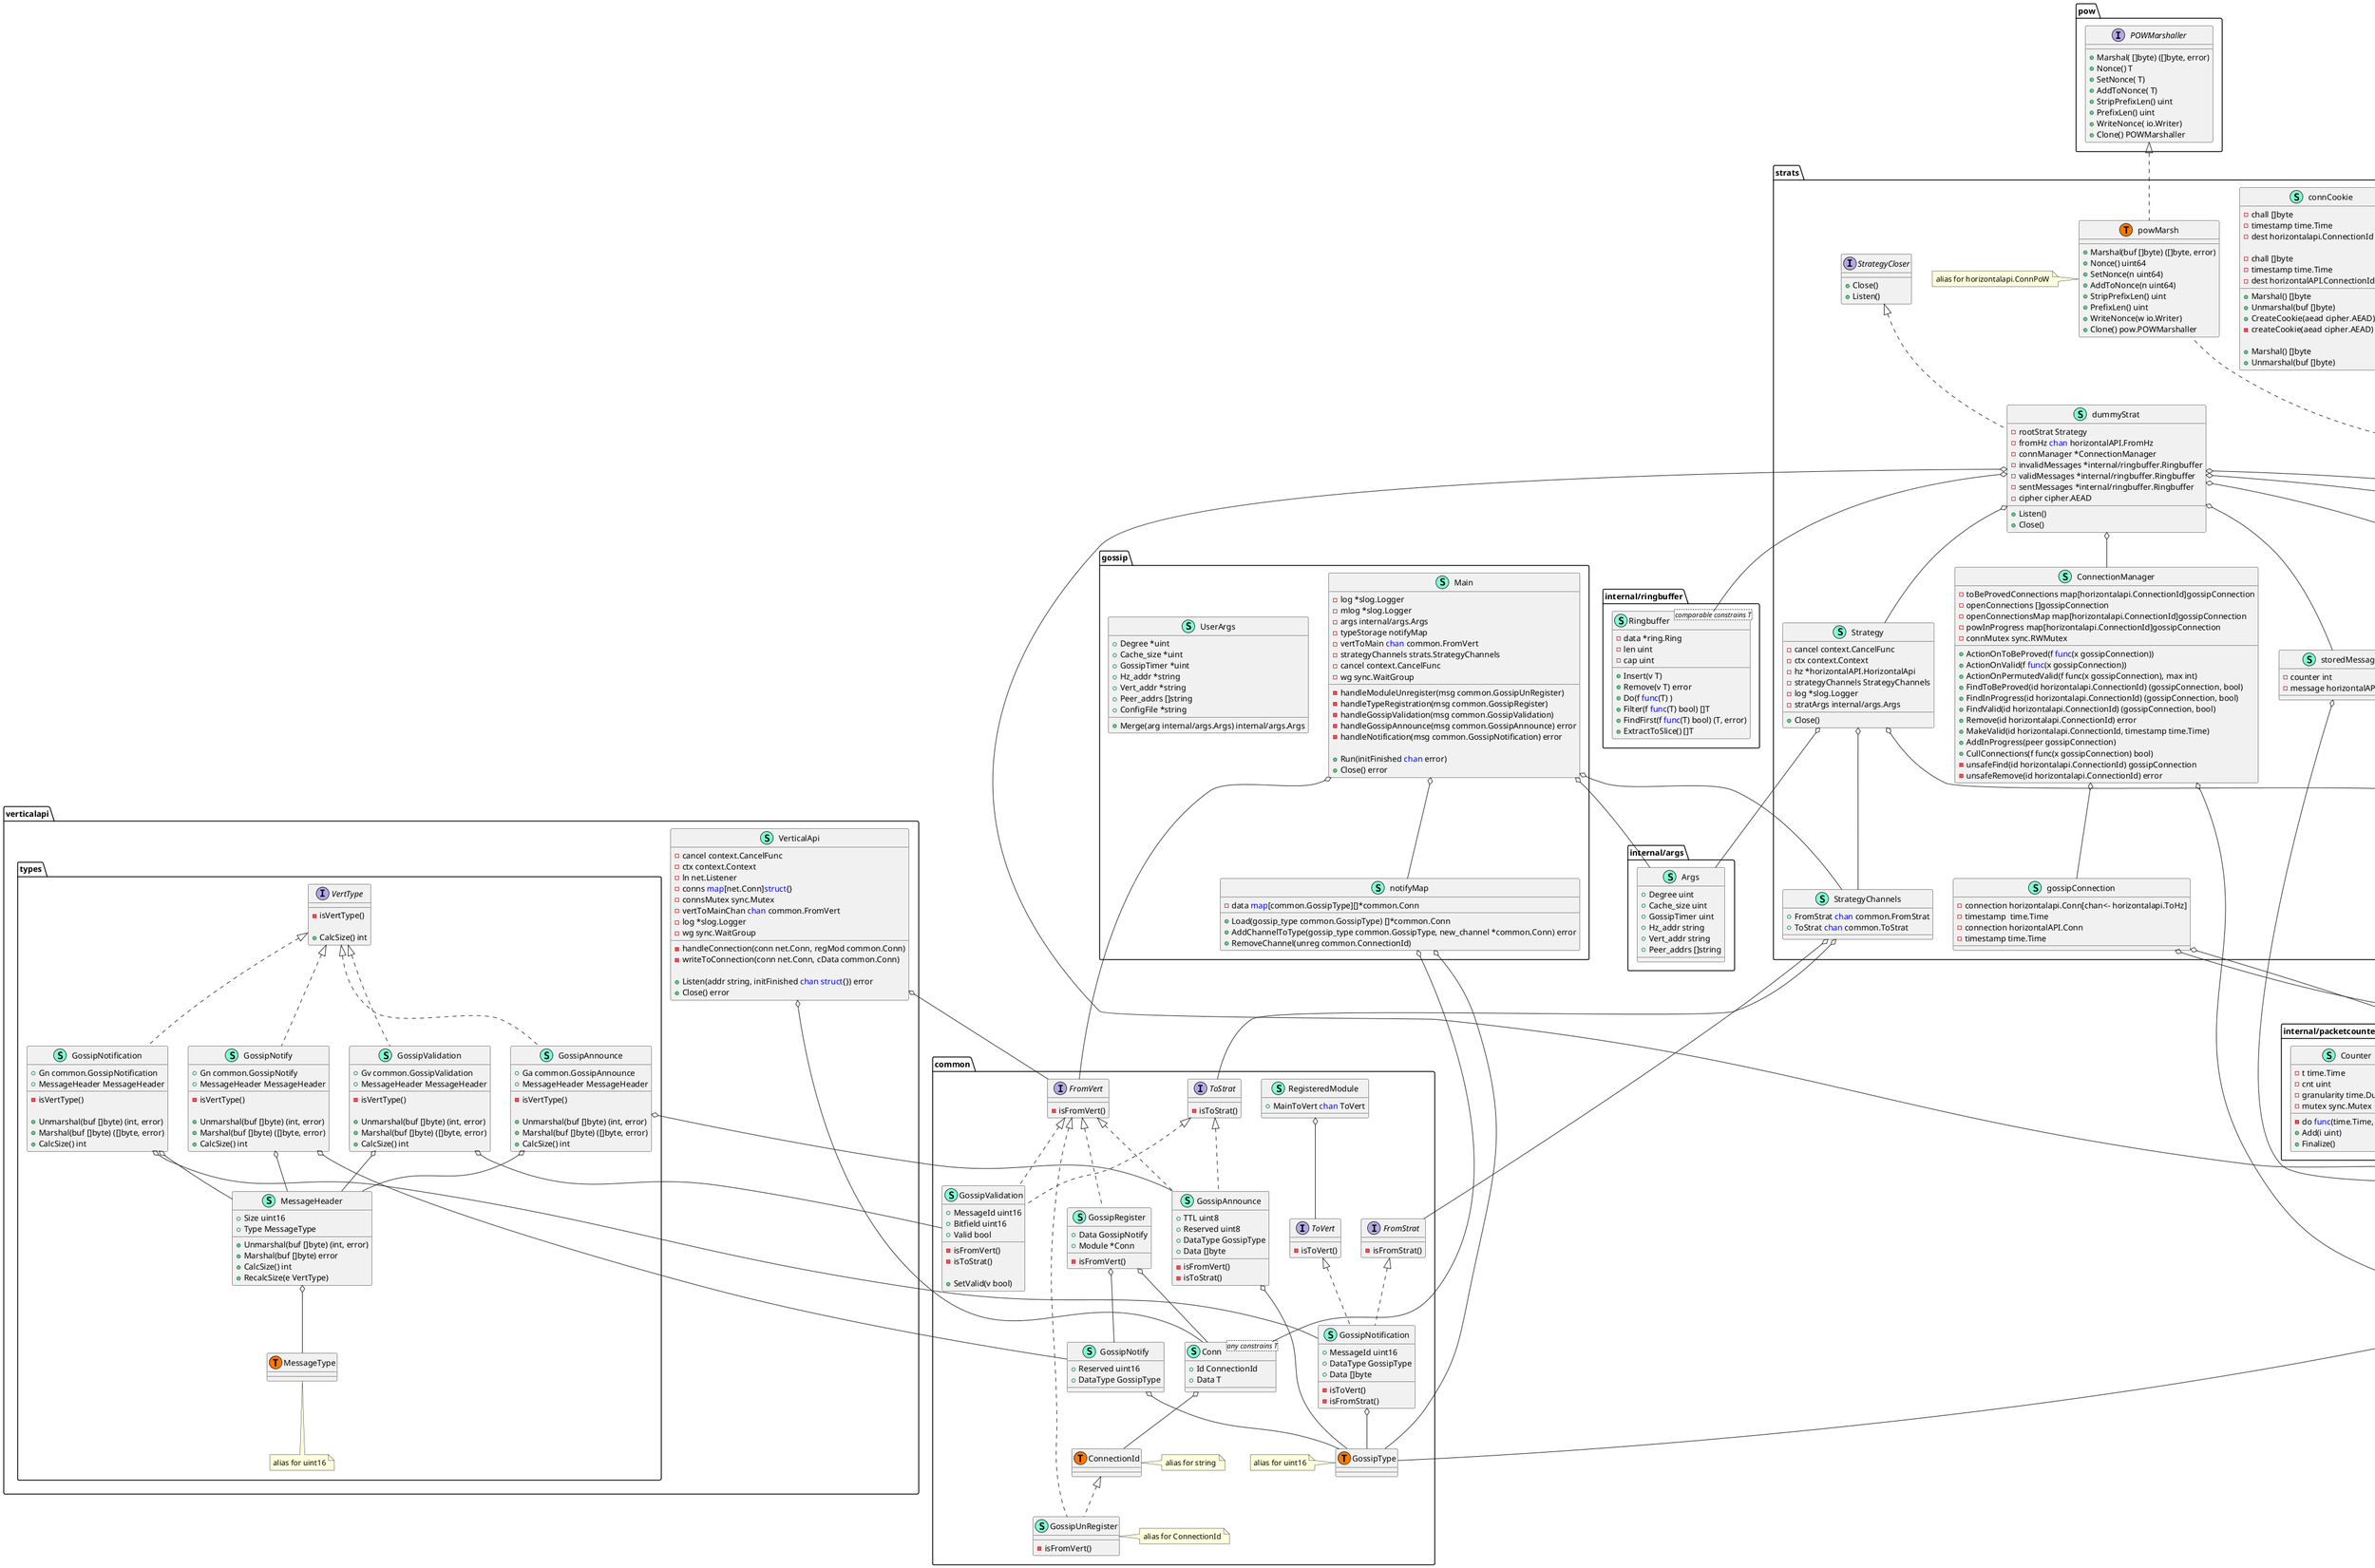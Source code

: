 @startuml

left to right direction

namespace verticalapi {
	namespace types {
		class GossipAnnounce << (S,Aquamarine) >> {
			+ Ga common.GossipAnnounce
				+ MessageHeader MessageHeader

				- isVertType() 

				+ Unmarshal(buf []byte) (int, error)
				+ Marshal(buf []byte) ([]byte, error)
				+ CalcSize() int

		}
		class GossipNotification << (S,Aquamarine) >> {
			+ Gn common.GossipNotification
				+ MessageHeader MessageHeader

				- isVertType() 

				+ Unmarshal(buf []byte) (int, error)
				+ Marshal(buf []byte) ([]byte, error)
				+ CalcSize() int

		}
		class GossipNotify << (S,Aquamarine) >> {
			+ Gn common.GossipNotify
				+ MessageHeader MessageHeader

				- isVertType() 

				+ Unmarshal(buf []byte) (int, error)
				+ Marshal(buf []byte) ([]byte, error)
				+ CalcSize() int

		}
		class GossipValidation << (S,Aquamarine) >> {
			+ Gv common.GossipValidation
				+ MessageHeader MessageHeader

				- isVertType() 

				+ Unmarshal(buf []byte) (int, error)
				+ Marshal(buf []byte) ([]byte, error)
				+ CalcSize() int

		}
		class MessageHeader << (S,Aquamarine) >> {
			+ Size uint16
				+ Type MessageType

				+ Unmarshal(buf []byte) (int, error)
				+ Marshal(buf []byte) error
				+ CalcSize() int
				+ RecalcSize(e VertType) 

		}
		interface VertType  {
			- isVertType() 

				+ CalcSize() int

		}
		class MessageType << (T, #FF7700) >>  {
		}
		note right
			alias for uint16
		end note
	}
	class VerticalApi << (S,Aquamarine) >> {
		- cancel context.CancelFunc
			- ctx context.Context
			- ln net.Listener
			- conns <font color=blue>map</font>[net.Conn]<font color=blue>struct</font>{}
		- connsMutex sync.Mutex
			- vertToMainChan <font color=blue>chan</font> common.FromVert
			- log *slog.Logger
			- wg sync.WaitGroup

			- handleConnection(conn net.Conn, regMod common.Conn) 
			- writeToConnection(conn net.Conn, cData common.Conn) 

			+ Listen(addr string, initFinished <font color=blue>chan</font> <font color=blue>struct</font>{}) error
			+ Close() error

	}
}

"verticalapi.types.VertType" <|.. "verticalapi.types.GossipAnnounce"
"verticalapi.types.VertType" <|.. "verticalapi.types.GossipNotification"
"verticalapi.types.VertType" <|.. "verticalapi.types.GossipNotify"
"verticalapi.types.VertType" <|.. "verticalapi.types.GossipValidation"

"verticalapi.types.GossipAnnounce" o-- "common.GossipAnnounce"
"verticalapi.types.GossipAnnounce" o-- "verticalapi.types.MessageHeader"
"verticalapi.types.GossipNotification" o-- "common.GossipNotification"
"verticalapi.types.GossipNotification" o-- "verticalapi.types.MessageHeader"
"verticalapi.types.GossipNotify" o-- "common.GossipNotify"
"verticalapi.types.GossipNotify" o-- "verticalapi.types.MessageHeader"
"verticalapi.types.GossipValidation" o-- "common.GossipValidation"
"verticalapi.types.GossipValidation" o-- "verticalapi.types.MessageHeader"
"verticalapi.types.MessageHeader" o-- "verticalapi.types.MessageType"

"verticalapi.VerticalApi" o-- "common.FromVert"
"verticalapi.VerticalApi" o-- "common.Conn"

namespace internal/args {
	top to bottom direction

	class Args << (S,Aquamarine) >> {
		+ Degree uint
			+ Cache_size uint
			+ GossipTimer uint
			+ Hz_addr string
			+ Vert_addr string
			+ Peer_addrs []string

	}
}

namespace common {
	top to bottom direction

	class GossipType << (T, #FF7700) >>  {
	}
	note left
		alias for uint16
	end note

	class Conn<any constrains T> << (S,Aquamarine) >> {
		+ Id ConnectionId
			+ Data T
	}

	interface FromStrat  {
		- isFromStrat() 
	}

	interface FromVert  {
		- isFromVert() 
	}

	class GossipAnnounce << (S,Aquamarine) >> {
		+ TTL uint8
			+ Reserved uint8
			+ DataType GossipType
			+ Data []byte

			- isFromVert() 
			- isToStrat() 
	}

	class GossipNotification << (S,Aquamarine) >> {
		+ MessageId uint16
			+ DataType GossipType
			+ Data []byte

			- isToVert() 
			- isFromStrat() 
	}

	class GossipNotify << (S,Aquamarine) >> {
		+ Reserved uint16
			+ DataType GossipType
	}

	class GossipRegister << (S,Aquamarine) >> {
		+ Data GossipNotify
			+ Module *Conn

			- isFromVert() 
	}

	class GossipUnRegister << (S,Aquamarine) >> {
		- isFromVert() 
	}
	note right
		alias for ConnectionId
	end note

	class GossipValidation << (S,Aquamarine) >> {
		+ MessageId uint16
			+ Bitfield uint16
			+ Valid bool

			- isFromVert() 
			- isToStrat() 

			+ SetValid(v bool) 
	}

	class RegisteredModule << (S,Aquamarine) >> {
		+ MainToVert <font color=blue>chan</font> ToVert
	}

	interface ToStrat  {
		- isToStrat() 
	}

	interface ToVert  {
		- isToVert() 
	}

	class ConnectionId << (T, #FF7700) >>  {
	}
	note right
		alias for string
	end note
}

"common.FromStrat" <|.. "common.GossipNotification"

"common.ToVert" <|.. "common.GossipNotification"

"common.FromVert" <|.. "common.GossipAnnounce"
"common.FromVert" <|.. "common.GossipRegister"
"common.FromVert" <|.. "common.GossipUnRegister"
"common.FromVert" <|.. "common.GossipValidation"

"common.ToStrat" <|.. "common.GossipAnnounce"
"common.ToStrat" <|.. "common.GossipValidation"

"common.Conn" o-- "common.ConnectionId"
"common.GossipAnnounce" o-- "common.GossipType"
"common.GossipNotification" o-- "common.GossipType"
"common.GossipNotify" o-- "common.GossipType"
"common.GossipRegister" o-- "common.Conn"
"common.GossipRegister" o-- "common.GossipNotify"
"common.RegisteredModule" o-- "common.ToVert"

"common.ConnectionId" <|.. "common.GossipUnRegister"

namespace gossip {
	top to bottom direction

	class Main << (S,Aquamarine) >> {
		- log *slog.Logger
			- mlog *slog.Logger
			- args internal/args.Args
			- typeStorage notifyMap
			- vertToMain <font color=blue>chan</font> common.FromVert
			- strategyChannels strats.StrategyChannels
			- cancel context.CancelFunc
			- wg sync.WaitGroup

			- handleModuleUnregister(msg common.GossipUnRegister) 
			- handleTypeRegistration(msg common.GossipRegister) 
			- handleGossipValidation(msg common.GossipValidation) 
			- handleGossipAnnounce(msg common.GossipAnnounce) error
			- handleNotification(msg common.GossipNotification) error

			+ Run(initFinished <font color=blue>chan</font> error) 
			+ Close() error

	}
	class UserArgs << (S,Aquamarine) >> {
		+ Degree *uint
			+ Cache_size *uint
			+ GossipTimer *uint
			+ Hz_addr *string
			+ Vert_addr *string
			+ Peer_addrs []string
			+ ConfigFile *string

			+ Merge(arg internal/args.Args) internal/args.Args

	}
	class notifyMap << (S,Aquamarine) >> {
		- data <font color=blue>map</font>[common.GossipType][]*common.Conn

			+ Load(gossip_type common.GossipType) []*common.Conn
			+ AddChannelToType(gossip_type common.GossipType, new_channel *common.Conn) error
			+ RemoveChannel(unreg common.ConnectionId) 

	}
}

"gossip.Main" o-- "internal/args.Args"
"gossip.Main" o-- "gossip.notifyMap"
"gossip.Main" o-- "common.FromVert"
"gossip.Main" o-- "strats.StrategyChannels"

"gossip.notifyMap" o-- "common.Conn"
"gossip.notifyMap" o-- "common.GossipType"

namespace internal/packetcounter {
	top to bottom direction

	class Counter << (S,Aquamarine) >> {
		- t time.Time
			- cnt uint
			- do <font color=blue>func</font>(time.Time, uint) 
			- granularity time.Duration
			- mutex sync.Mutex

			+ Add(i uint) 
			+ Finalize() 
	}
}



namespace pow {
	top to bottom direction

	interface POWMarshaller  {
		+ Marshal( []byte) ([]byte, error)
			+ Nonce() T
			+ SetNonce( T) 
			+ AddToNonce( T) 
			+ StripPrefixLen() uint
			+ PrefixLen() uint
			+ WriteNonce( io.Writer) 
			+ Clone() POWMarshaller

	}
}



namespace internal/ringbuffer {
	top to bottom direction

	class Ringbuffer<comparable constrains T> << (S,Aquamarine) >> {
		- data *ring.Ring
			- len uint
			- cap uint

			+ Insert(v T) 
			+ Remove(v T) error
			+ Do(f <font color=blue>func</font>(T) ) 
			+ Filter(f <font color=blue>func</font>(T) bool) []T
			+ FindFirst(f <font color=blue>func</font>(T) bool) (T, error)
			+ ExtractToSlice() []T

	}
}



namespace strats {
	top to bottom direction

	class gossipConnection << (S,Aquamarine) >> {
		- connection horizontalapi.Conn[chan<- horizontalapi.ToHz]
		- timestamp  time.Time
	}

	class ConnectionManager << (S,Aquamarine) >> {
		- toBeProvedConnections map[horizontalapi.ConnectionId]gossipConnection
		- openConnections []gossipConnection
		- openConnectionsMap map[horizontalapi.ConnectionId]gossipConnection
		- powInProgress map[horizontalapi.ConnectionId]gossipConnection
		- connMutex sync.RWMutex

		+ ActionOnToBeProved(f <font color=blue>func</font>(x gossipConnection))
		+ ActionOnValid(f <font color=blue>func</font>(x gossipConnection))
		+ ActionOnPermutedValid(f func(x gossipConnection), max int)
		+ FindToBeProved(id horizontalapi.ConnectionId) (gossipConnection, bool)
		+ FindInProgress(id horizontalapi.ConnectionId) (gossipConnection, bool)
		+ FindValid(id horizontalapi.ConnectionId) (gossipConnection, bool)
		+ Remove(id horizontalapi.ConnectionId) error
		+ MakeValid(id horizontalapi.ConnectionId, timestamp time.Time)
		+ AddInProgress(peer gossipConnection)
		+ CullConnections(f func(x gossipConnection) bool)
		- unsafeFind(id horizontalapi.ConnectionId) gossipConnection
		- unsafeRemove(id horizontalapi.ConnectionId) error
	}

	class connCookie << (S,Aquamarine) >> {
		- chall []byte
		- timestamp time.Time
		- dest horizontalapi.ConnectionId

		+ Marshal() []byte
		+ Unmarshal(buf []byte)
		+ CreateCookie(aead cipher.AEAD) []byte
	}

	class Strategy << (S,Aquamarine) >> {
		- cancel context.CancelFunc
			- ctx context.Context
			- hz *horizontalAPI.HorizontalApi
			- strategyChannels StrategyChannels
			- log *slog.Logger
			- stratArgs internal/args.Args

			+ Close() 

	}
	class StrategyChannels << (S,Aquamarine) >> {
		+ FromStrat <font color=blue>chan</font> common.FromStrat
			+ ToStrat <font color=blue>chan</font> common.ToStrat

	}
	interface StrategyCloser  {
		+ Close() 
			+ Listen() 

	}
	class dummyStrat << (S,Aquamarine) >> {
		- rootStrat Strategy
		- fromHz <font color=blue>chan</font> horizontalAPI.FromHz
		- connManager *ConnectionManager
		- invalidMessages *internal/ringbuffer.Ringbuffer
		- validMessages *internal/ringbuffer.Ringbuffer
		- sentMessages *internal/ringbuffer.Ringbuffer
		- cipher cipher.AEAD

		+ Listen() 
		+ Close() 
	}

	class gossipConnection << (S,Aquamarine) >> {
		- connection horizontalAPI.Conn
			- timestamp time.Time
	}

	class powMarsh << (S,Aquamarine) >> {
		+ Marshal(buf []byte) ([]byte, error)
			+ Nonce() uint64
			+ SetNonce(n uint64) 
			+ AddToNonce(n uint64) 
			+ StripPrefixLen() uint
			+ PrefixLen() uint
			+ WriteNonce(w io.Writer) 
			+ Clone() pow.POWMarshaller
	}

	class storedMessage << (S,Aquamarine) >> {
		- counter int
			- message horizontalAPI.Push
	}

	class connCookie << (S,Aquamarine) >> {
		- chall []byte
			- timestamp time.Time
			- dest horizontalAPI.ConnectionId

			- createCookie(aead cipher.AEAD) []byte

			+ Marshal() []byte
			+ Unmarshal(buf []byte) 
	}

	class strats.powMarsh << (T, #FF7700) >>  {
	}
	note left
		alias for horizontalapi.ConnPoW
	end note
}

"strats.StrategyCloser" <|.. "strats.dummyStrat"
"pow.POWMarshaller" <|.. "strats.powMarsh"
"horizontalapi.ConnPoW" <|.. "strats.powMarsh"

"strats.storedMessage" o-- "horizontalapi.Push"
"strats.gossipConnection" o-- "horizontalapi.Conn"

"strats.StrategyChannels" o-- "common.FromStrat"
"strats.StrategyChannels" o-- "common.ToStrat"

"strats.dummyStrat" o-- "strats.Strategy"
"strats.dummyStrat" o-- "strats.ConnectionManager"
"strats.dummyStrat" o-- "horizontalapi.FromHz"
"strats.dummyStrat" o-- "horizontalapi.NewConn"
"strats.dummyStrat" o-- "horizontalapi.Conn"
"strats.dummyStrat" o-- "horizontalapi.ToHz"
"strats.dummyStrat" o-- "strats.storedMessage"
"strats.dummyStrat" o-- "internal/ringbuffer.Ringbuffer"

"strats.Strategy" o-- "horizontalapi.HorizontalApi"
"strats.Strategy" o-- "strats.StrategyChannels"
"strats.Strategy" o-- "internal/args.Args"

"strats.gossipConnection" o-- "horizontalapi.ToHz"

"strats.ConnectionManager" o-- "horizontalapi.ConnectionId"
"strats.ConnectionManager" o-- "strats.gossipConnection"

"strats.connCookie" o-- "horizontalapi.ConnectionId"

namespace horizontalapi {
	top to bottom direction

	class Conn<any constrains T> << (S,Aquamarine) >> {
		+ Id ConnectionId
			+ Data T
	}

	class ConnChall << (S,Aquamarine) >> {
		+ Id ConnectionId
		+ Cookie []byte

		- canFromHz() 
		- canToHz() 
	}

	class ConnPoW << (S,Aquamarine) >> {
		+ Id ConnectionId
		+ PowNonce uint64
		+ Cookie []byte

		- canFromHz() 
		- canToHz() 
	}

	class ConnReq << (S,Aquamarine) >> {
		+ Id ConnectionId

		- canFromHz() 
		- canToHz() 
	}

	class PowChall << (S,Aquamarine) >> {
		+ Id ConnectionId
		+ Cookie []byte

		- canFromHz() 
		- canToHz() 
	}

	class PowPoW << (S,Aquamarine) >> {
		+ Id ConnectionId
		+ PowNonce uint64
		+ Cookie []byte

		- canFromHz() 
		- canToHz() 
	}

	class PowReq << (S,Aquamarine) >> {
		+ Id ConnectionId

		- canFromHz() 
		- canToHz() 
	}

	interface FromHz  {
		- canFromHz() 
	}

	class Push << (S,Aquamarine) >> {
		+ Id ConnectionId
		+ TTL uint8
		+ GossipType common.GossipType
		+ MessageID uint16
		+ Payload []byte

		- canFromHz() 
		- canToHz() 
	}

	interface ToHz  {
		- canToHz() 

	}

	class Unregister << (S,Aquamarine) >> {
		- canFromHz() 

	}

	class horizontalapi.ConnectionId << (T, #FF7700) >>  {
	}
	note right
		alias for string/IP-Addr
	end note

	class horizontalapi.NewConn << (T, #FF7700) >>  {
	}
	note left
		alias for Conn[<font color=blue>chan</font> ToHz]
	end note

	class horizontalapi.Unregister << (T, #FF7700) >>  {
	}
	note right
		alias for ConnectionId
	end note

	class HorizontalApi << (S,Aquamarine) >> {
		- cancel context.CancelFunc
			- ctx context.Context
			- ln net.Listener
			- conns <font color=blue>map</font>[net.Conn]<font color=blue>struct</font>{}
		- connsMutex sync.Mutex
			- fromHzChan <font color=blue>chan</font> FromHz
			- log *slog.Logger
			- wg sync.WaitGroup
			- packetcounter *internal/packetcounter.Counter

			- handleConnection(conn net.Conn, connData Conn) 
			- writeToConnection(conn net.Conn, c Conn) 

			+ Listen(addr string, newConn <font color=blue>chan</font> NewConn, initFinished <font color=blue>chan</font> <font color=blue>struct</font>{}) error
			+ AddNeighbors(dialer *net.Dialer, addrs ...string) ([]Conn, error)
			+ Close() error

	}
}

"horizontalapi.FromHz" <|.. "horizontalapi.ConnChall"
"horizontalapi.FromHz" <|.. "horizontalapi.ConnPoW"
"horizontalapi.FromHz" <|.. "horizontalapi.ConnReq"
"horizontalapi.FromHz" <|.. "horizontalapi.PowChall"
"horizontalapi.FromHz" <|.. "horizontalapi.PowPoW"
"horizontalapi.FromHz" <|.. "horizontalapi.PowReq"
"horizontalapi.FromHz" <|.. "horizontalapi.Push"
"horizontalapi.FromHz" <|.. "horizontalapi.Unregister"
"horizontalapi.ToHz" <|.. "horizontalapi.Push"
"horizontalapi.ToHz" <|.. "horizontalapi.ConnReq"
"horizontalapi.ToHz" <|.. "horizontalapi.ConnChall"
"horizontalapi.ToHz" <|.. "horizontalapi.ConnPoW"
"horizontalapi.ToHz" <|.. "horizontalapi.PowReq"
"horizontalapi.ToHz" <|.. "horizontalapi.PowChall"
"horizontalapi.ToHz" <|.. "horizontalapi.PowPoW"

"horizontalapi.HorizontalApi" o-- "horizontalapi.FromHz"
"horizontalapi.HorizontalApi" o-- "horizontalapi.Conn"
"horizontalapi.HorizontalApi" o-- "internal/packetcounter.Counter"

"horizontalapi.FromHz" <|.. "horizontalapi.NewConn"
"horizontalapi.ConnectionId" <|.. "horizontalapi.Unregister"
"horizontalapi.Conn" o-- "horizontalapi.ConnectionId"

"horizontalapi.ConnPoW" o-- "horizontalapi.ConnectionId"
"horizontalapi.ConnChall" o-- "horizontalapi.ConnectionId"
"horizontalapi.ConnReq" o-- "horizontalapi.ConnectionId"
"horizontalapi.PowPoW" o-- "horizontalapi.ConnectionId"
"horizontalapi.PowChall" o-- "horizontalapi.ConnectionId"
"horizontalapi.PowReq" o-- "horizontalapi.ConnectionId"
"horizontalapi.Push" o-- "common.GossipType"
"horizontalapi.Push" o-- "horizontalapi.ConnectionId"

' namespace internal/testlog {
' 	class TestHandler << (S,Aquamarine) >> {
' 		- handler slog.Handler
' 			- level slog.Level
' 
' 			+ Enabled(ctx context.Context, level slog.Level) bool
' 			+ Handle(ctx context.Context, r slog.Record) error
' 			+ WithAttrs(attrs []slog.Attr) slog.Handler
' 			+ WithGroup(name string) slog.Handler
' 
' 	}
' }

' namespace internal/testutils {
' 	class Event << (S,Aquamarine) >> {
' 		+ Time time.Time
' 			+ Level int
' 			+ Msg string
' 			+ Id common.ConnectionId
' 			+ MsgId uint16
' 			+ MsgType common.GossipType
' 			+ Cnt uint
' 			+ TimeBucket time.Time
' 
' 	}
' 	class Graph << (S,Aquamarine) >> {
' 		+ Nodes []node
' 			+ Edges [][]uint
' 
' 			+ CalcDistances(start uint) <font color=blue>map</font>[uint]uint
' 
' 	}
' 	class Tester << (S,Aquamarine) >> {
' 		- logChan <font color=blue>chan</font> Event
' 			- busyChan <font color=blue>chan</font> common.GossipType
' 			- closers []io.Closer
' 			- state testState
' 			- tmin time.Time
' 			- tmax time.Time
' 			- durSec float64
' 			- distanceBook distanceBook
' 			- cfunc context.CancelFunc
' 
' 			+ G Graph
' 			+ Peers <font color=blue>map</font>[uint]*peer
' 			+ PeersLut <font color=blue>map</font>[common.ConnectionId]uint
' 			+ Events []Event
' 
' 			+ Startup(startIp string) error
' 			+ RegisterAllPeersForType(gtype common.GossipType) error
' 			+ WaitUntilSilent(ctx context.Context, all bool, gtype common.GossipType, interval time.Duration) error
' 			+ Teardown() error
' 			+ ProcessReachedWhen(gtype common.GossipType, any bool) (data.ReachedWhenAll, error)
' 			+ ProcessReachedDistCnt(startNode uint, gtype common.GossipType, all bool) (data.ReachedDistCntAll, <font color=blue>map</font>[uint]uint, error)
' 			+ ProcessGraphDistCnt(startNode uint) (data.CntDistancesAll, error)
' 			+ ProcessSentPackets(gtype common.GossipType, all bool) (data.SentPacketsCntAll, error)
' 
' 	}
' 	class distanceBook << (S,Aquamarine) >> {
' 		- valid bool
' 			- startNode uint
' 			- nodeToDist <font color=blue>map</font>[uint]uint
' 			- distOrd []uint
' 			- distMaxCnt <font color=blue>map</font>[uint]uint
' 
' 			- processingSetupForDistance(genDistances <font color=blue>func</font>(uint) <font color=blue>map</font>[uint]uint, startNode uint) <font color=blue>map</font>[uint]uint
' 
' 	}
' 	interface marshaler  {
' 		+ Marshal(buf []byte) ([]byte, error)
' 
' 	}
' 	class node << (S,Aquamarine) >> {
' 		+ Degree *uint
' 			+ Cache_size *uint
' 			+ GossipTimer *uint
' 
' 			+ UnmarshalJSON(data []byte) error
' 
' 	}
' 	class peer << (S,Aquamarine) >> {
' 		- idx uint
' 			- id common.ConnectionId
' 			- a internal/args.Args
' 			- conn net.Conn
' 			- dialer *net.Dialer
' 
' 			- close() 
' 			- connect() error
' 			- markAllValid() 
' 
' 			+ String() string
' 			+ SendMsg(v marshaler) error
' 
' 	}
' 	class testState << (S,Aquamarine) >> {
' 		+ String() string
' 
' 	}
' 	class internal/testutils.testState << (T, #FF7700) >>  {
' 	}
' 	class todo_bookkeeping << (S,Aquamarine) >> {
' 		- node uint
' 			- dist uint
' 
' 	}
' }
' 
' "internal/testutils.Event" o-- "common.ConnectionId"
' "internal/testutils.Event" o-- "common.GossipType"
' "internal/testutils.Event" o-- "time.Time"
' "internal/testutils.Graph" o-- "internal/testutils.node"
' "internal/testutils.Tester" o-- "common.ConnectionId"
' "internal/testutils.Tester" o-- "internal/testutils.Event"
' "internal/testutils.Tester" o-- "internal/testutils.Graph"
' "internal/testutils.Tester" o-- "internal/testutils.peer"
' 
' "internal/testutils.marshaler" <|-- "verticalapi.types.GossipAnnounce"
' "internal/testutils.marshaler" <|-- "verticalapi.types.GossipNotify"
' "internal/testutils.marshaler" <|-- "verticalapi.types.GossipNotification"
' "internal/testutils.marshaler" <|-- "verticalapi.types.GossipValidation"
' 
' "internal/testutils.marshaler" <|-- "strats.powMarsh"

' namespace data {
' 	class CntDistances << (S,Aquamarine) >> {
' 		+ Distance uint
' 			+ Cnt uint
' 
' 	}
' 	class ReachedDistCnt << (S,Aquamarine) >> {
' 		+ TimeUnixSec float64
' 			+ Distance uint
' 			+ CntReachedSameDistance uint
' 
' 	}
' 	class ReachedWhen << (S,Aquamarine) >> {
' 		+ TimeUnixSec float64
' 			+ TimePercent float64
' 
' 	}
' 	class ReachedWhenAll << (S,Aquamarine) >> {
' 		+ WriteCss(fn string) error
' 
' 	}
' 	class SentPacketsCnt << (S,Aquamarine) >> {
' 		+ TimeUnixSec float64
' 			+ Cnt uint
' 
' 	}
' 	class data.CntDistancesAll << (T, #FF7700) >>  {
' 	}
' 	class data.ReachedDistCntAll << (T, #FF7700) >>  {
' 	}
' 	class data.ReachedWhenAll << (T, #FF7700) >>  {
' 	}
' 	class data.SentPacketsCntAll << (T, #FF7700) >>  {
' 	}
' }
' 
' "data.<font color=blue>map</font>[uint]ReachedWhen" #.. "data.ReachedWhenAll"
' "data.[]CntDistances" #.. "data.CntDistancesAll"
' "data.[]ReachedDistCnt" #.. "data.ReachedDistCntAll"
' "data.[]SentPacketsCnt" #.. "data.SentPacketsCntAll"

@enduml
